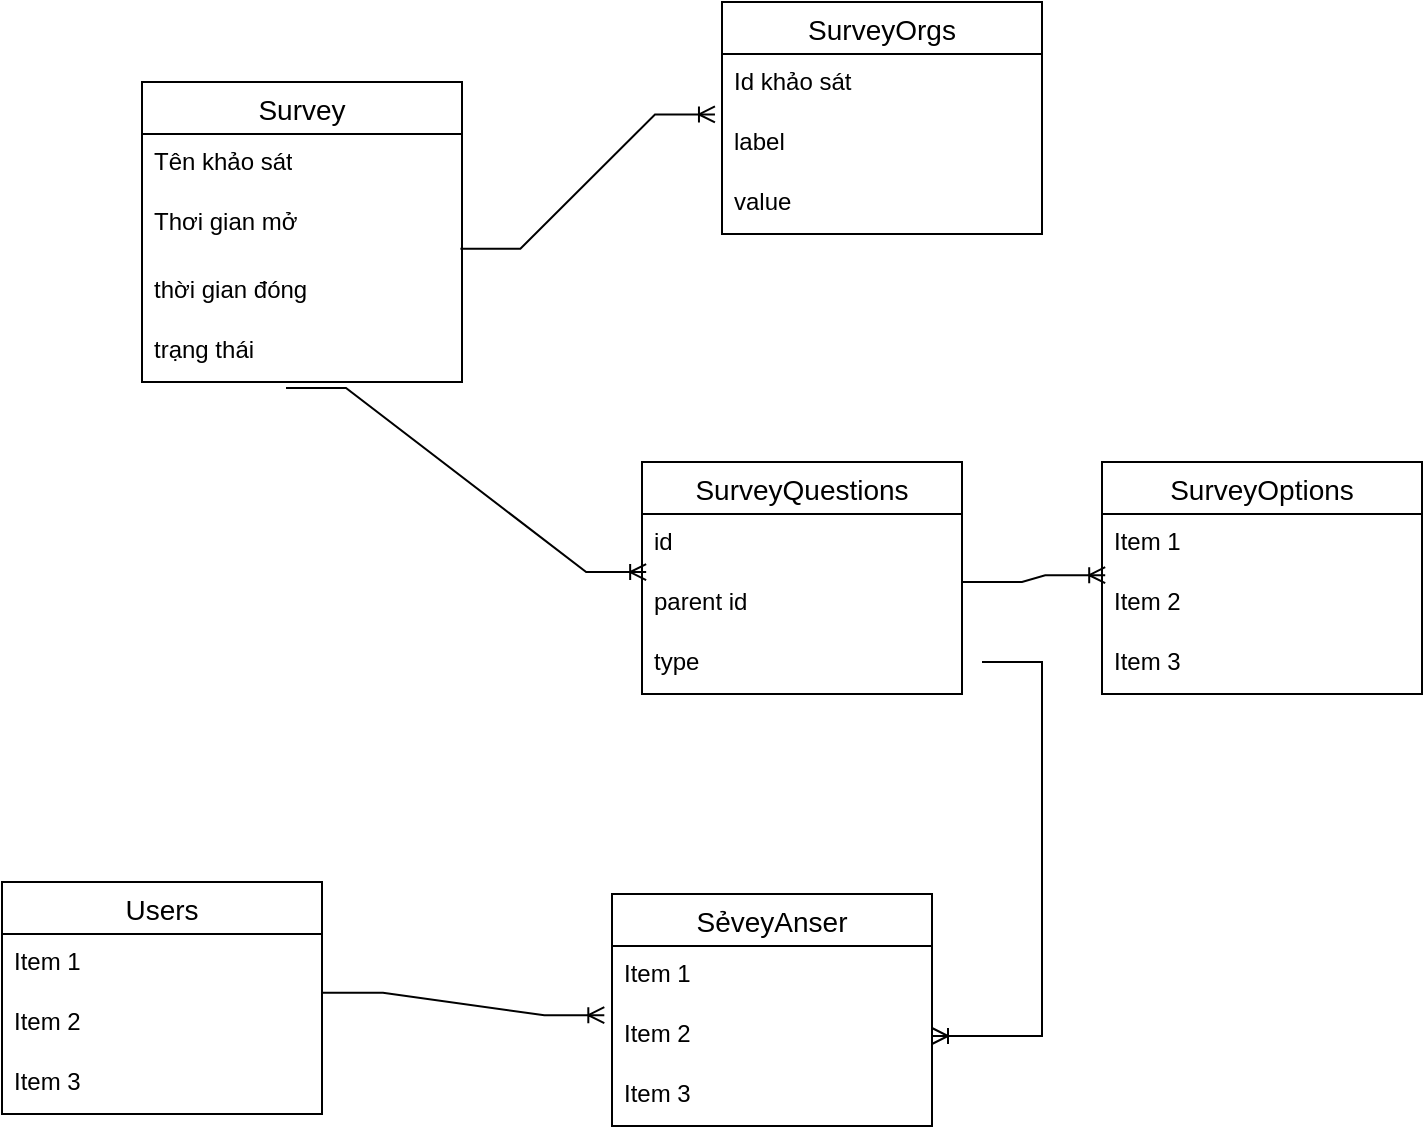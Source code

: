 <mxfile version="24.7.15">
  <diagram name="Page-1" id="mvyW29v93LE6P1qujTul">
    <mxGraphModel dx="1793" dy="945" grid="1" gridSize="10" guides="1" tooltips="1" connect="1" arrows="1" fold="1" page="1" pageScale="1" pageWidth="850" pageHeight="1100" math="0" shadow="0">
      <root>
        <mxCell id="0" />
        <mxCell id="1" parent="0" />
        <mxCell id="b0hnY3HKBwAHBuXRlM29-1" value="Survey" style="swimlane;fontStyle=0;childLayout=stackLayout;horizontal=1;startSize=26;horizontalStack=0;resizeParent=1;resizeParentMax=0;resizeLast=0;collapsible=1;marginBottom=0;align=center;fontSize=14;" vertex="1" parent="1">
          <mxGeometry x="110" y="110" width="160" height="150" as="geometry" />
        </mxCell>
        <mxCell id="b0hnY3HKBwAHBuXRlM29-2" value="Tên khảo sát" style="text;strokeColor=none;fillColor=none;spacingLeft=4;spacingRight=4;overflow=hidden;rotatable=0;points=[[0,0.5],[1,0.5]];portConstraint=eastwest;fontSize=12;whiteSpace=wrap;html=1;" vertex="1" parent="b0hnY3HKBwAHBuXRlM29-1">
          <mxGeometry y="26" width="160" height="30" as="geometry" />
        </mxCell>
        <mxCell id="b0hnY3HKBwAHBuXRlM29-3" value="Thơi gian mở" style="text;strokeColor=none;fillColor=none;spacingLeft=4;spacingRight=4;overflow=hidden;rotatable=0;points=[[0,0.5],[1,0.5]];portConstraint=eastwest;fontSize=12;whiteSpace=wrap;html=1;" vertex="1" parent="b0hnY3HKBwAHBuXRlM29-1">
          <mxGeometry y="56" width="160" height="34" as="geometry" />
        </mxCell>
        <mxCell id="b0hnY3HKBwAHBuXRlM29-4" value="thời gian đóng" style="text;strokeColor=none;fillColor=none;spacingLeft=4;spacingRight=4;overflow=hidden;rotatable=0;points=[[0,0.5],[1,0.5]];portConstraint=eastwest;fontSize=12;whiteSpace=wrap;html=1;" vertex="1" parent="b0hnY3HKBwAHBuXRlM29-1">
          <mxGeometry y="90" width="160" height="60" as="geometry" />
        </mxCell>
        <mxCell id="b0hnY3HKBwAHBuXRlM29-6" value="trạng thái" style="text;strokeColor=none;fillColor=none;spacingLeft=4;spacingRight=4;overflow=hidden;rotatable=0;points=[[0,0.5],[1,0.5]];portConstraint=eastwest;fontSize=12;whiteSpace=wrap;html=1;" vertex="1" parent="1">
          <mxGeometry x="110" y="230" width="160" height="30" as="geometry" />
        </mxCell>
        <mxCell id="b0hnY3HKBwAHBuXRlM29-7" value="SurveyOrgs" style="swimlane;fontStyle=0;childLayout=stackLayout;horizontal=1;startSize=26;horizontalStack=0;resizeParent=1;resizeParentMax=0;resizeLast=0;collapsible=1;marginBottom=0;align=center;fontSize=14;" vertex="1" parent="1">
          <mxGeometry x="400" y="70" width="160" height="116" as="geometry" />
        </mxCell>
        <mxCell id="b0hnY3HKBwAHBuXRlM29-8" value="Id khảo sát" style="text;strokeColor=none;fillColor=none;spacingLeft=4;spacingRight=4;overflow=hidden;rotatable=0;points=[[0,0.5],[1,0.5]];portConstraint=eastwest;fontSize=12;whiteSpace=wrap;html=1;" vertex="1" parent="b0hnY3HKBwAHBuXRlM29-7">
          <mxGeometry y="26" width="160" height="30" as="geometry" />
        </mxCell>
        <mxCell id="b0hnY3HKBwAHBuXRlM29-9" value="label" style="text;strokeColor=none;fillColor=none;spacingLeft=4;spacingRight=4;overflow=hidden;rotatable=0;points=[[0,0.5],[1,0.5]];portConstraint=eastwest;fontSize=12;whiteSpace=wrap;html=1;" vertex="1" parent="b0hnY3HKBwAHBuXRlM29-7">
          <mxGeometry y="56" width="160" height="30" as="geometry" />
        </mxCell>
        <mxCell id="b0hnY3HKBwAHBuXRlM29-10" value="value" style="text;strokeColor=none;fillColor=none;spacingLeft=4;spacingRight=4;overflow=hidden;rotatable=0;points=[[0,0.5],[1,0.5]];portConstraint=eastwest;fontSize=12;whiteSpace=wrap;html=1;" vertex="1" parent="b0hnY3HKBwAHBuXRlM29-7">
          <mxGeometry y="86" width="160" height="30" as="geometry" />
        </mxCell>
        <mxCell id="b0hnY3HKBwAHBuXRlM29-11" value="" style="edgeStyle=entityRelationEdgeStyle;fontSize=12;html=1;endArrow=ERoneToMany;rounded=0;exitX=0.995;exitY=0.806;exitDx=0;exitDy=0;exitPerimeter=0;entryX=-0.022;entryY=0.007;entryDx=0;entryDy=0;entryPerimeter=0;" edge="1" parent="1" source="b0hnY3HKBwAHBuXRlM29-3" target="b0hnY3HKBwAHBuXRlM29-9">
          <mxGeometry width="100" height="100" relative="1" as="geometry">
            <mxPoint x="350" y="300" as="sourcePoint" />
            <mxPoint x="450" y="200" as="targetPoint" />
          </mxGeometry>
        </mxCell>
        <mxCell id="b0hnY3HKBwAHBuXRlM29-12" value="SurveyQuestions" style="swimlane;fontStyle=0;childLayout=stackLayout;horizontal=1;startSize=26;horizontalStack=0;resizeParent=1;resizeParentMax=0;resizeLast=0;collapsible=1;marginBottom=0;align=center;fontSize=14;" vertex="1" parent="1">
          <mxGeometry x="360" y="300" width="160" height="116" as="geometry" />
        </mxCell>
        <mxCell id="b0hnY3HKBwAHBuXRlM29-13" value="id" style="text;strokeColor=none;fillColor=none;spacingLeft=4;spacingRight=4;overflow=hidden;rotatable=0;points=[[0,0.5],[1,0.5]];portConstraint=eastwest;fontSize=12;whiteSpace=wrap;html=1;" vertex="1" parent="b0hnY3HKBwAHBuXRlM29-12">
          <mxGeometry y="26" width="160" height="30" as="geometry" />
        </mxCell>
        <mxCell id="b0hnY3HKBwAHBuXRlM29-14" value="parent id" style="text;strokeColor=none;fillColor=none;spacingLeft=4;spacingRight=4;overflow=hidden;rotatable=0;points=[[0,0.5],[1,0.5]];portConstraint=eastwest;fontSize=12;whiteSpace=wrap;html=1;" vertex="1" parent="b0hnY3HKBwAHBuXRlM29-12">
          <mxGeometry y="56" width="160" height="30" as="geometry" />
        </mxCell>
        <mxCell id="b0hnY3HKBwAHBuXRlM29-15" value="type" style="text;strokeColor=none;fillColor=none;spacingLeft=4;spacingRight=4;overflow=hidden;rotatable=0;points=[[0,0.5],[1,0.5]];portConstraint=eastwest;fontSize=12;whiteSpace=wrap;html=1;" vertex="1" parent="b0hnY3HKBwAHBuXRlM29-12">
          <mxGeometry y="86" width="160" height="30" as="geometry" />
        </mxCell>
        <mxCell id="b0hnY3HKBwAHBuXRlM29-16" value="SurveyOptions" style="swimlane;fontStyle=0;childLayout=stackLayout;horizontal=1;startSize=26;horizontalStack=0;resizeParent=1;resizeParentMax=0;resizeLast=0;collapsible=1;marginBottom=0;align=center;fontSize=14;" vertex="1" parent="1">
          <mxGeometry x="590" y="300" width="160" height="116" as="geometry" />
        </mxCell>
        <mxCell id="b0hnY3HKBwAHBuXRlM29-17" value="Item 1" style="text;strokeColor=none;fillColor=none;spacingLeft=4;spacingRight=4;overflow=hidden;rotatable=0;points=[[0,0.5],[1,0.5]];portConstraint=eastwest;fontSize=12;whiteSpace=wrap;html=1;" vertex="1" parent="b0hnY3HKBwAHBuXRlM29-16">
          <mxGeometry y="26" width="160" height="30" as="geometry" />
        </mxCell>
        <mxCell id="b0hnY3HKBwAHBuXRlM29-18" value="Item 2" style="text;strokeColor=none;fillColor=none;spacingLeft=4;spacingRight=4;overflow=hidden;rotatable=0;points=[[0,0.5],[1,0.5]];portConstraint=eastwest;fontSize=12;whiteSpace=wrap;html=1;" vertex="1" parent="b0hnY3HKBwAHBuXRlM29-16">
          <mxGeometry y="56" width="160" height="30" as="geometry" />
        </mxCell>
        <mxCell id="b0hnY3HKBwAHBuXRlM29-19" value="Item 3" style="text;strokeColor=none;fillColor=none;spacingLeft=4;spacingRight=4;overflow=hidden;rotatable=0;points=[[0,0.5],[1,0.5]];portConstraint=eastwest;fontSize=12;whiteSpace=wrap;html=1;" vertex="1" parent="b0hnY3HKBwAHBuXRlM29-16">
          <mxGeometry y="86" width="160" height="30" as="geometry" />
        </mxCell>
        <mxCell id="b0hnY3HKBwAHBuXRlM29-20" value="" style="edgeStyle=entityRelationEdgeStyle;fontSize=12;html=1;endArrow=ERoneToMany;rounded=0;entryX=0.01;entryY=1.02;entryDx=0;entryDy=0;entryPerimeter=0;" edge="1" parent="1" target="b0hnY3HKBwAHBuXRlM29-17">
          <mxGeometry width="100" height="100" relative="1" as="geometry">
            <mxPoint x="520" y="360" as="sourcePoint" />
            <mxPoint x="400" y="270" as="targetPoint" />
          </mxGeometry>
        </mxCell>
        <mxCell id="b0hnY3HKBwAHBuXRlM29-21" value="" style="edgeStyle=entityRelationEdgeStyle;fontSize=12;html=1;endArrow=ERoneToMany;rounded=0;exitX=0.45;exitY=1.1;exitDx=0;exitDy=0;exitPerimeter=0;entryX=0.013;entryY=-0.033;entryDx=0;entryDy=0;entryPerimeter=0;" edge="1" parent="1" source="b0hnY3HKBwAHBuXRlM29-6" target="b0hnY3HKBwAHBuXRlM29-14">
          <mxGeometry width="100" height="100" relative="1" as="geometry">
            <mxPoint x="300" y="370" as="sourcePoint" />
            <mxPoint x="400" y="270" as="targetPoint" />
          </mxGeometry>
        </mxCell>
        <mxCell id="b0hnY3HKBwAHBuXRlM29-22" value="Users" style="swimlane;fontStyle=0;childLayout=stackLayout;horizontal=1;startSize=26;horizontalStack=0;resizeParent=1;resizeParentMax=0;resizeLast=0;collapsible=1;marginBottom=0;align=center;fontSize=14;" vertex="1" parent="1">
          <mxGeometry x="40" y="510" width="160" height="116" as="geometry" />
        </mxCell>
        <mxCell id="b0hnY3HKBwAHBuXRlM29-23" value="Item 1" style="text;strokeColor=none;fillColor=none;spacingLeft=4;spacingRight=4;overflow=hidden;rotatable=0;points=[[0,0.5],[1,0.5]];portConstraint=eastwest;fontSize=12;whiteSpace=wrap;html=1;" vertex="1" parent="b0hnY3HKBwAHBuXRlM29-22">
          <mxGeometry y="26" width="160" height="30" as="geometry" />
        </mxCell>
        <mxCell id="b0hnY3HKBwAHBuXRlM29-24" value="Item 2" style="text;strokeColor=none;fillColor=none;spacingLeft=4;spacingRight=4;overflow=hidden;rotatable=0;points=[[0,0.5],[1,0.5]];portConstraint=eastwest;fontSize=12;whiteSpace=wrap;html=1;" vertex="1" parent="b0hnY3HKBwAHBuXRlM29-22">
          <mxGeometry y="56" width="160" height="30" as="geometry" />
        </mxCell>
        <mxCell id="b0hnY3HKBwAHBuXRlM29-25" value="Item 3" style="text;strokeColor=none;fillColor=none;spacingLeft=4;spacingRight=4;overflow=hidden;rotatable=0;points=[[0,0.5],[1,0.5]];portConstraint=eastwest;fontSize=12;whiteSpace=wrap;html=1;" vertex="1" parent="b0hnY3HKBwAHBuXRlM29-22">
          <mxGeometry y="86" width="160" height="30" as="geometry" />
        </mxCell>
        <mxCell id="b0hnY3HKBwAHBuXRlM29-26" value="SẻveyAnser" style="swimlane;fontStyle=0;childLayout=stackLayout;horizontal=1;startSize=26;horizontalStack=0;resizeParent=1;resizeParentMax=0;resizeLast=0;collapsible=1;marginBottom=0;align=center;fontSize=14;" vertex="1" parent="1">
          <mxGeometry x="345" y="516" width="160" height="116" as="geometry" />
        </mxCell>
        <mxCell id="b0hnY3HKBwAHBuXRlM29-27" value="Item 1" style="text;strokeColor=none;fillColor=none;spacingLeft=4;spacingRight=4;overflow=hidden;rotatable=0;points=[[0,0.5],[1,0.5]];portConstraint=eastwest;fontSize=12;whiteSpace=wrap;html=1;" vertex="1" parent="b0hnY3HKBwAHBuXRlM29-26">
          <mxGeometry y="26" width="160" height="30" as="geometry" />
        </mxCell>
        <mxCell id="b0hnY3HKBwAHBuXRlM29-28" value="Item 2" style="text;strokeColor=none;fillColor=none;spacingLeft=4;spacingRight=4;overflow=hidden;rotatable=0;points=[[0,0.5],[1,0.5]];portConstraint=eastwest;fontSize=12;whiteSpace=wrap;html=1;" vertex="1" parent="b0hnY3HKBwAHBuXRlM29-26">
          <mxGeometry y="56" width="160" height="30" as="geometry" />
        </mxCell>
        <mxCell id="b0hnY3HKBwAHBuXRlM29-29" value="Item 3" style="text;strokeColor=none;fillColor=none;spacingLeft=4;spacingRight=4;overflow=hidden;rotatable=0;points=[[0,0.5],[1,0.5]];portConstraint=eastwest;fontSize=12;whiteSpace=wrap;html=1;" vertex="1" parent="b0hnY3HKBwAHBuXRlM29-26">
          <mxGeometry y="86" width="160" height="30" as="geometry" />
        </mxCell>
        <mxCell id="b0hnY3HKBwAHBuXRlM29-30" value="" style="edgeStyle=entityRelationEdgeStyle;fontSize=12;html=1;endArrow=ERoneToMany;rounded=0;exitX=1.003;exitY=-0.02;exitDx=0;exitDy=0;exitPerimeter=0;entryX=-0.024;entryY=1.153;entryDx=0;entryDy=0;entryPerimeter=0;" edge="1" parent="1" source="b0hnY3HKBwAHBuXRlM29-24" target="b0hnY3HKBwAHBuXRlM29-27">
          <mxGeometry width="100" height="100" relative="1" as="geometry">
            <mxPoint x="300" y="570" as="sourcePoint" />
            <mxPoint x="400" y="470" as="targetPoint" />
          </mxGeometry>
        </mxCell>
        <mxCell id="b0hnY3HKBwAHBuXRlM29-32" value="" style="edgeStyle=entityRelationEdgeStyle;fontSize=12;html=1;endArrow=ERoneToMany;rounded=0;entryX=1;entryY=0.5;entryDx=0;entryDy=0;" edge="1" parent="1" target="b0hnY3HKBwAHBuXRlM29-28">
          <mxGeometry width="100" height="100" relative="1" as="geometry">
            <mxPoint x="530" y="400" as="sourcePoint" />
            <mxPoint x="440" y="510" as="targetPoint" />
            <Array as="points">
              <mxPoint x="570" y="430" />
              <mxPoint x="570" y="440" />
              <mxPoint x="580" y="440" />
            </Array>
          </mxGeometry>
        </mxCell>
      </root>
    </mxGraphModel>
  </diagram>
</mxfile>
